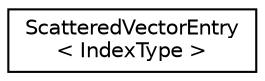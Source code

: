 digraph "Graphical Class Hierarchy"
{
 // LATEX_PDF_SIZE
  edge [fontname="Helvetica",fontsize="10",labelfontname="Helvetica",labelfontsize="10"];
  node [fontname="Helvetica",fontsize="10",shape=record];
  rankdir="LR";
  Node0 [label="ScatteredVectorEntry\l\< IndexType \>",height=0.2,width=0.4,color="black", fillcolor="white", style="filled",URL="$classoperations__research_1_1glop_1_1_scattered_vector_entry.html",tooltip=" "];
}
